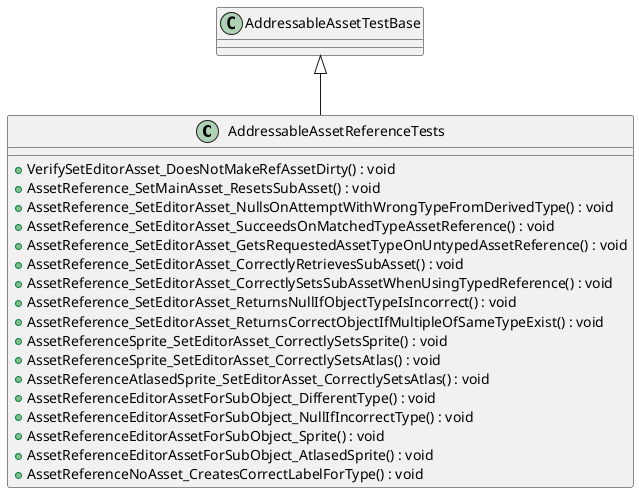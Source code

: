 @startuml
class AddressableAssetReferenceTests {
    + VerifySetEditorAsset_DoesNotMakeRefAssetDirty() : void
    + AssetReference_SetMainAsset_ResetsSubAsset() : void
    + AssetReference_SetEditorAsset_NullsOnAttemptWithWrongTypeFromDerivedType() : void
    + AssetReference_SetEditorAsset_SucceedsOnMatchedTypeAssetReference() : void
    + AssetReference_SetEditorAsset_GetsRequestedAssetTypeOnUntypedAssetReference() : void
    + AssetReference_SetEditorAsset_CorrectlyRetrievesSubAsset() : void
    + AssetReference_SetEditorAsset_CorrectlySetsSubAssetWhenUsingTypedReference() : void
    + AssetReference_SetEditorAsset_ReturnsNullIfObjectTypeIsIncorrect() : void
    + AssetReference_SetEditorAsset_ReturnsCorrectObjectIfMultipleOfSameTypeExist() : void
    + AssetReferenceSprite_SetEditorAsset_CorrectlySetsSprite() : void
    + AssetReferenceSprite_SetEditorAsset_CorrectlySetsAtlas() : void
    + AssetReferenceAtlasedSprite_SetEditorAsset_CorrectlySetsAtlas() : void
    + AssetReferenceEditorAssetForSubObject_DifferentType() : void
    + AssetReferenceEditorAssetForSubObject_NullIfIncorrectType() : void
    + AssetReferenceEditorAssetForSubObject_Sprite() : void
    + AssetReferenceEditorAssetForSubObject_AtlasedSprite() : void
    + AssetReferenceNoAsset_CreatesCorrectLabelForType() : void
}
AddressableAssetTestBase <|-- AddressableAssetReferenceTests
@enduml
